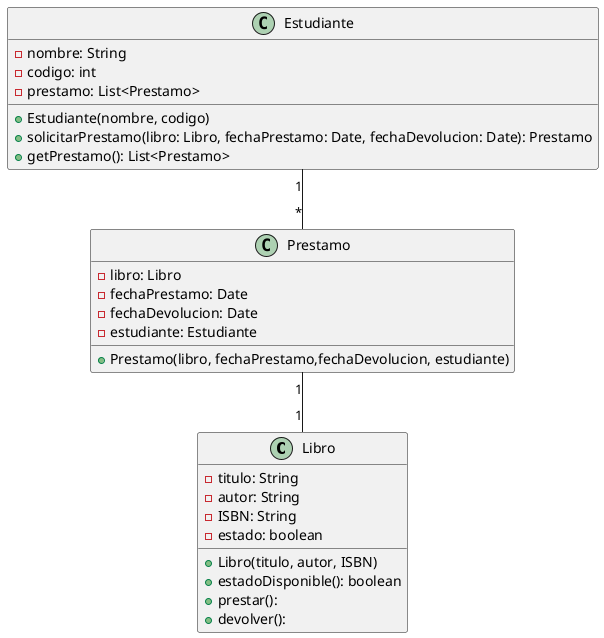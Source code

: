 @startuml
class Libro {
    -titulo: String
    -autor: String
    -ISBN: String
    -estado: boolean
    +Libro(titulo, autor, ISBN)
    +estadoDisponible(): boolean
    +prestar(): 
    +devolver(): 
}
class Prestamo{
    -libro: Libro
    -fechaPrestamo: Date
    -fechaDevolucion: Date
    -estudiante: Estudiante
    +Prestamo(libro, fechaPrestamo,fechaDevolucion, estudiante)
}
class Estudiante{
    -nombre: String
    -codigo: int
    -prestamo: List<Prestamo>
    +Estudiante(nombre, codigo)
    +solicitarPrestamo(libro: Libro, fechaPrestamo: Date, fechaDevolucion: Date): Prestamo
    +getPrestamo(): List<Prestamo>
}
Estudiante "1" -- "*" Prestamo
Prestamo "1" -- "1" Libro
@enduml